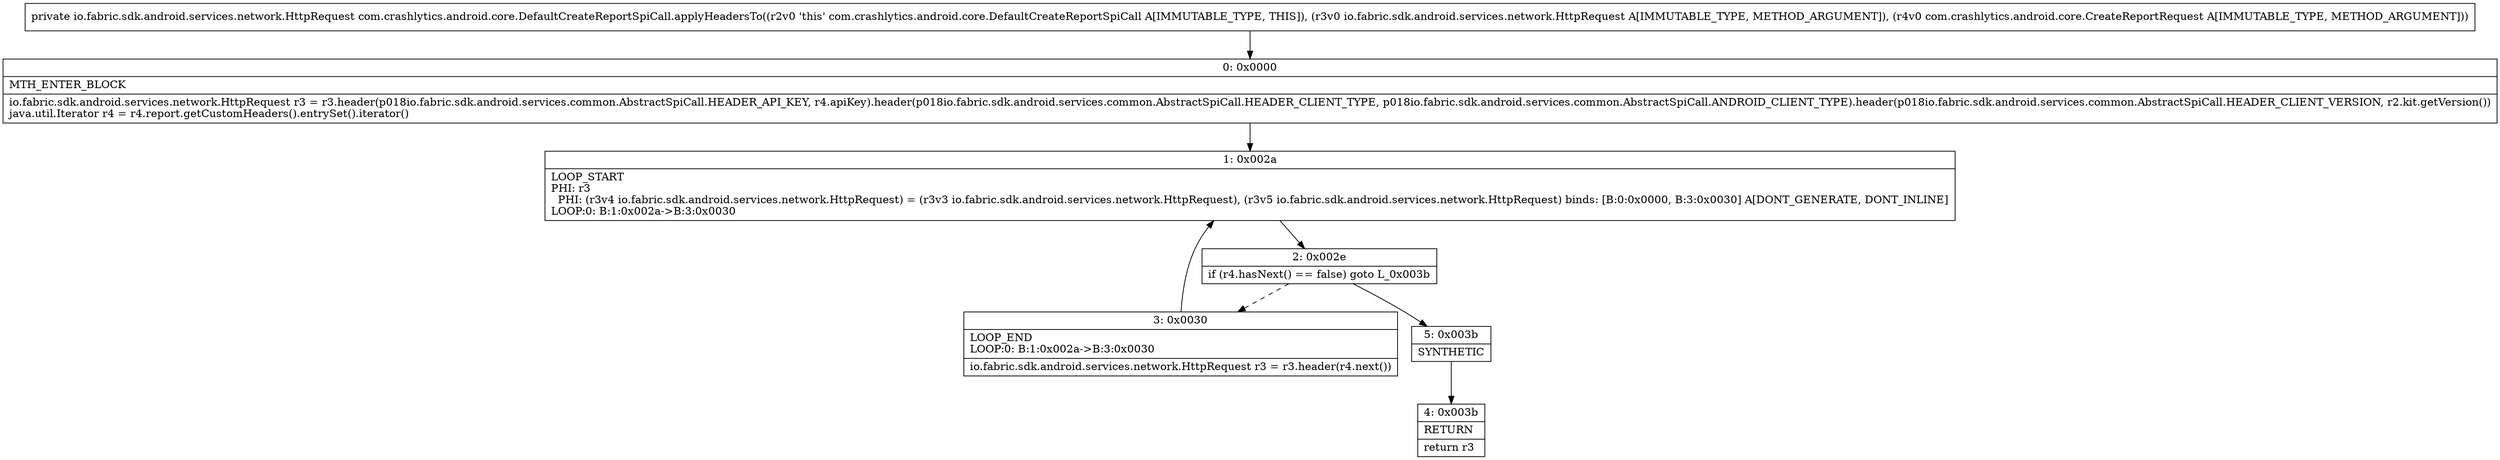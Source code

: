 digraph "CFG forcom.crashlytics.android.core.DefaultCreateReportSpiCall.applyHeadersTo(Lio\/fabric\/sdk\/android\/services\/network\/HttpRequest;Lcom\/crashlytics\/android\/core\/CreateReportRequest;)Lio\/fabric\/sdk\/android\/services\/network\/HttpRequest;" {
Node_0 [shape=record,label="{0\:\ 0x0000|MTH_ENTER_BLOCK\l|io.fabric.sdk.android.services.network.HttpRequest r3 = r3.header(p018io.fabric.sdk.android.services.common.AbstractSpiCall.HEADER_API_KEY, r4.apiKey).header(p018io.fabric.sdk.android.services.common.AbstractSpiCall.HEADER_CLIENT_TYPE, p018io.fabric.sdk.android.services.common.AbstractSpiCall.ANDROID_CLIENT_TYPE).header(p018io.fabric.sdk.android.services.common.AbstractSpiCall.HEADER_CLIENT_VERSION, r2.kit.getVersion())\ljava.util.Iterator r4 = r4.report.getCustomHeaders().entrySet().iterator()\l}"];
Node_1 [shape=record,label="{1\:\ 0x002a|LOOP_START\lPHI: r3 \l  PHI: (r3v4 io.fabric.sdk.android.services.network.HttpRequest) = (r3v3 io.fabric.sdk.android.services.network.HttpRequest), (r3v5 io.fabric.sdk.android.services.network.HttpRequest) binds: [B:0:0x0000, B:3:0x0030] A[DONT_GENERATE, DONT_INLINE]\lLOOP:0: B:1:0x002a\-\>B:3:0x0030\l}"];
Node_2 [shape=record,label="{2\:\ 0x002e|if (r4.hasNext() == false) goto L_0x003b\l}"];
Node_3 [shape=record,label="{3\:\ 0x0030|LOOP_END\lLOOP:0: B:1:0x002a\-\>B:3:0x0030\l|io.fabric.sdk.android.services.network.HttpRequest r3 = r3.header(r4.next())\l}"];
Node_4 [shape=record,label="{4\:\ 0x003b|RETURN\l|return r3\l}"];
Node_5 [shape=record,label="{5\:\ 0x003b|SYNTHETIC\l}"];
MethodNode[shape=record,label="{private io.fabric.sdk.android.services.network.HttpRequest com.crashlytics.android.core.DefaultCreateReportSpiCall.applyHeadersTo((r2v0 'this' com.crashlytics.android.core.DefaultCreateReportSpiCall A[IMMUTABLE_TYPE, THIS]), (r3v0 io.fabric.sdk.android.services.network.HttpRequest A[IMMUTABLE_TYPE, METHOD_ARGUMENT]), (r4v0 com.crashlytics.android.core.CreateReportRequest A[IMMUTABLE_TYPE, METHOD_ARGUMENT])) }"];
MethodNode -> Node_0;
Node_0 -> Node_1;
Node_1 -> Node_2;
Node_2 -> Node_3[style=dashed];
Node_2 -> Node_5;
Node_3 -> Node_1;
Node_5 -> Node_4;
}

